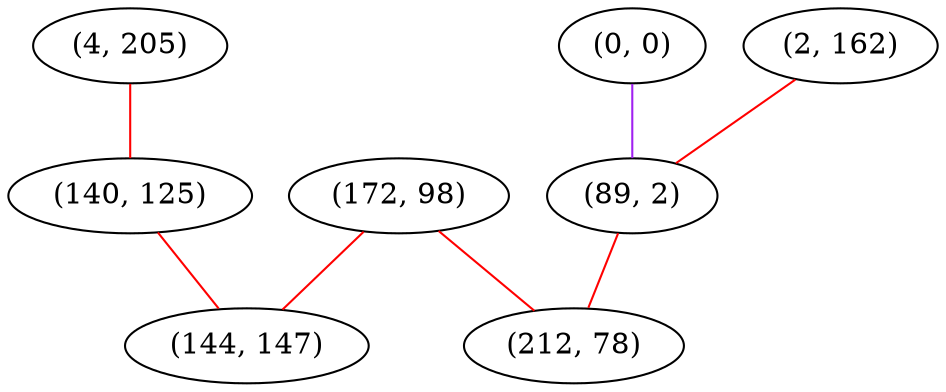 graph "" {
"(172, 98)";
"(0, 0)";
"(4, 205)";
"(140, 125)";
"(2, 162)";
"(89, 2)";
"(144, 147)";
"(212, 78)";
"(172, 98)" -- "(144, 147)"  [color=red, key=0, weight=1];
"(172, 98)" -- "(212, 78)"  [color=red, key=0, weight=1];
"(0, 0)" -- "(89, 2)"  [color=purple, key=0, weight=4];
"(4, 205)" -- "(140, 125)"  [color=red, key=0, weight=1];
"(140, 125)" -- "(144, 147)"  [color=red, key=0, weight=1];
"(2, 162)" -- "(89, 2)"  [color=red, key=0, weight=1];
"(89, 2)" -- "(212, 78)"  [color=red, key=0, weight=1];
}

